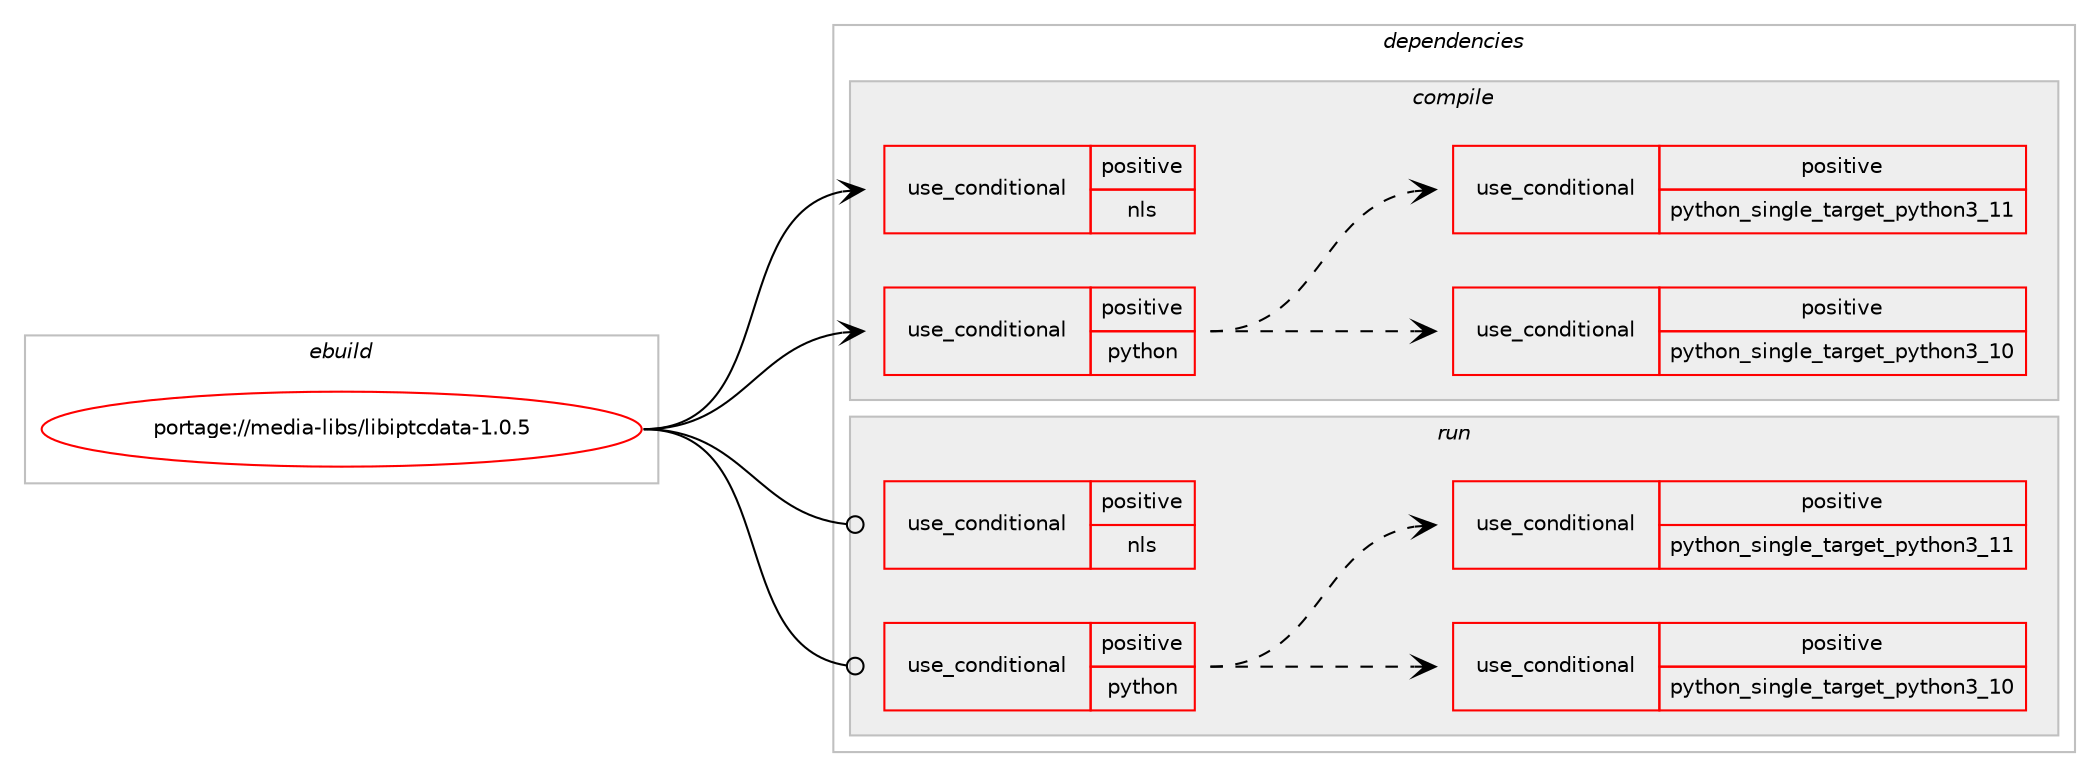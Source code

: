 digraph prolog {

# *************
# Graph options
# *************

newrank=true;
concentrate=true;
compound=true;
graph [rankdir=LR,fontname=Helvetica,fontsize=10,ranksep=1.5];#, ranksep=2.5, nodesep=0.2];
edge  [arrowhead=vee];
node  [fontname=Helvetica,fontsize=10];

# **********
# The ebuild
# **********

subgraph cluster_leftcol {
color=gray;
rank=same;
label=<<i>ebuild</i>>;
id [label="portage://media-libs/libiptcdata-1.0.5", color=red, width=4, href="../media-libs/libiptcdata-1.0.5.svg"];
}

# ****************
# The dependencies
# ****************

subgraph cluster_midcol {
color=gray;
label=<<i>dependencies</i>>;
subgraph cluster_compile {
fillcolor="#eeeeee";
style=filled;
label=<<i>compile</i>>;
subgraph cond73889 {
dependency155751 [label=<<TABLE BORDER="0" CELLBORDER="1" CELLSPACING="0" CELLPADDING="4"><TR><TD ROWSPAN="3" CELLPADDING="10">use_conditional</TD></TR><TR><TD>positive</TD></TR><TR><TD>nls</TD></TR></TABLE>>, shape=none, color=red];
# *** BEGIN UNKNOWN DEPENDENCY TYPE (TODO) ***
# dependency155751 -> package_dependency(portage://media-libs/libiptcdata-1.0.5,install,no,virtual,libintl,none,[,,],[],[])
# *** END UNKNOWN DEPENDENCY TYPE (TODO) ***

}
id:e -> dependency155751:w [weight=20,style="solid",arrowhead="vee"];
subgraph cond73890 {
dependency155752 [label=<<TABLE BORDER="0" CELLBORDER="1" CELLSPACING="0" CELLPADDING="4"><TR><TD ROWSPAN="3" CELLPADDING="10">use_conditional</TD></TR><TR><TD>positive</TD></TR><TR><TD>python</TD></TR></TABLE>>, shape=none, color=red];
subgraph cond73891 {
dependency155753 [label=<<TABLE BORDER="0" CELLBORDER="1" CELLSPACING="0" CELLPADDING="4"><TR><TD ROWSPAN="3" CELLPADDING="10">use_conditional</TD></TR><TR><TD>positive</TD></TR><TR><TD>python_single_target_python3_10</TD></TR></TABLE>>, shape=none, color=red];
# *** BEGIN UNKNOWN DEPENDENCY TYPE (TODO) ***
# dependency155753 -> package_dependency(portage://media-libs/libiptcdata-1.0.5,install,no,dev-lang,python,none,[,,],[slot(3.10)],[])
# *** END UNKNOWN DEPENDENCY TYPE (TODO) ***

}
dependency155752:e -> dependency155753:w [weight=20,style="dashed",arrowhead="vee"];
subgraph cond73892 {
dependency155754 [label=<<TABLE BORDER="0" CELLBORDER="1" CELLSPACING="0" CELLPADDING="4"><TR><TD ROWSPAN="3" CELLPADDING="10">use_conditional</TD></TR><TR><TD>positive</TD></TR><TR><TD>python_single_target_python3_11</TD></TR></TABLE>>, shape=none, color=red];
# *** BEGIN UNKNOWN DEPENDENCY TYPE (TODO) ***
# dependency155754 -> package_dependency(portage://media-libs/libiptcdata-1.0.5,install,no,dev-lang,python,none,[,,],[slot(3.11)],[])
# *** END UNKNOWN DEPENDENCY TYPE (TODO) ***

}
dependency155752:e -> dependency155754:w [weight=20,style="dashed",arrowhead="vee"];
}
id:e -> dependency155752:w [weight=20,style="solid",arrowhead="vee"];
}
subgraph cluster_compileandrun {
fillcolor="#eeeeee";
style=filled;
label=<<i>compile and run</i>>;
}
subgraph cluster_run {
fillcolor="#eeeeee";
style=filled;
label=<<i>run</i>>;
subgraph cond73893 {
dependency155755 [label=<<TABLE BORDER="0" CELLBORDER="1" CELLSPACING="0" CELLPADDING="4"><TR><TD ROWSPAN="3" CELLPADDING="10">use_conditional</TD></TR><TR><TD>positive</TD></TR><TR><TD>nls</TD></TR></TABLE>>, shape=none, color=red];
# *** BEGIN UNKNOWN DEPENDENCY TYPE (TODO) ***
# dependency155755 -> package_dependency(portage://media-libs/libiptcdata-1.0.5,run,no,virtual,libintl,none,[,,],[],[])
# *** END UNKNOWN DEPENDENCY TYPE (TODO) ***

}
id:e -> dependency155755:w [weight=20,style="solid",arrowhead="odot"];
subgraph cond73894 {
dependency155756 [label=<<TABLE BORDER="0" CELLBORDER="1" CELLSPACING="0" CELLPADDING="4"><TR><TD ROWSPAN="3" CELLPADDING="10">use_conditional</TD></TR><TR><TD>positive</TD></TR><TR><TD>python</TD></TR></TABLE>>, shape=none, color=red];
subgraph cond73895 {
dependency155757 [label=<<TABLE BORDER="0" CELLBORDER="1" CELLSPACING="0" CELLPADDING="4"><TR><TD ROWSPAN="3" CELLPADDING="10">use_conditional</TD></TR><TR><TD>positive</TD></TR><TR><TD>python_single_target_python3_10</TD></TR></TABLE>>, shape=none, color=red];
# *** BEGIN UNKNOWN DEPENDENCY TYPE (TODO) ***
# dependency155757 -> package_dependency(portage://media-libs/libiptcdata-1.0.5,run,no,dev-lang,python,none,[,,],[slot(3.10)],[])
# *** END UNKNOWN DEPENDENCY TYPE (TODO) ***

}
dependency155756:e -> dependency155757:w [weight=20,style="dashed",arrowhead="vee"];
subgraph cond73896 {
dependency155758 [label=<<TABLE BORDER="0" CELLBORDER="1" CELLSPACING="0" CELLPADDING="4"><TR><TD ROWSPAN="3" CELLPADDING="10">use_conditional</TD></TR><TR><TD>positive</TD></TR><TR><TD>python_single_target_python3_11</TD></TR></TABLE>>, shape=none, color=red];
# *** BEGIN UNKNOWN DEPENDENCY TYPE (TODO) ***
# dependency155758 -> package_dependency(portage://media-libs/libiptcdata-1.0.5,run,no,dev-lang,python,none,[,,],[slot(3.11)],[])
# *** END UNKNOWN DEPENDENCY TYPE (TODO) ***

}
dependency155756:e -> dependency155758:w [weight=20,style="dashed",arrowhead="vee"];
}
id:e -> dependency155756:w [weight=20,style="solid",arrowhead="odot"];
}
}

# **************
# The candidates
# **************

subgraph cluster_choices {
rank=same;
color=gray;
label=<<i>candidates</i>>;

}

}
